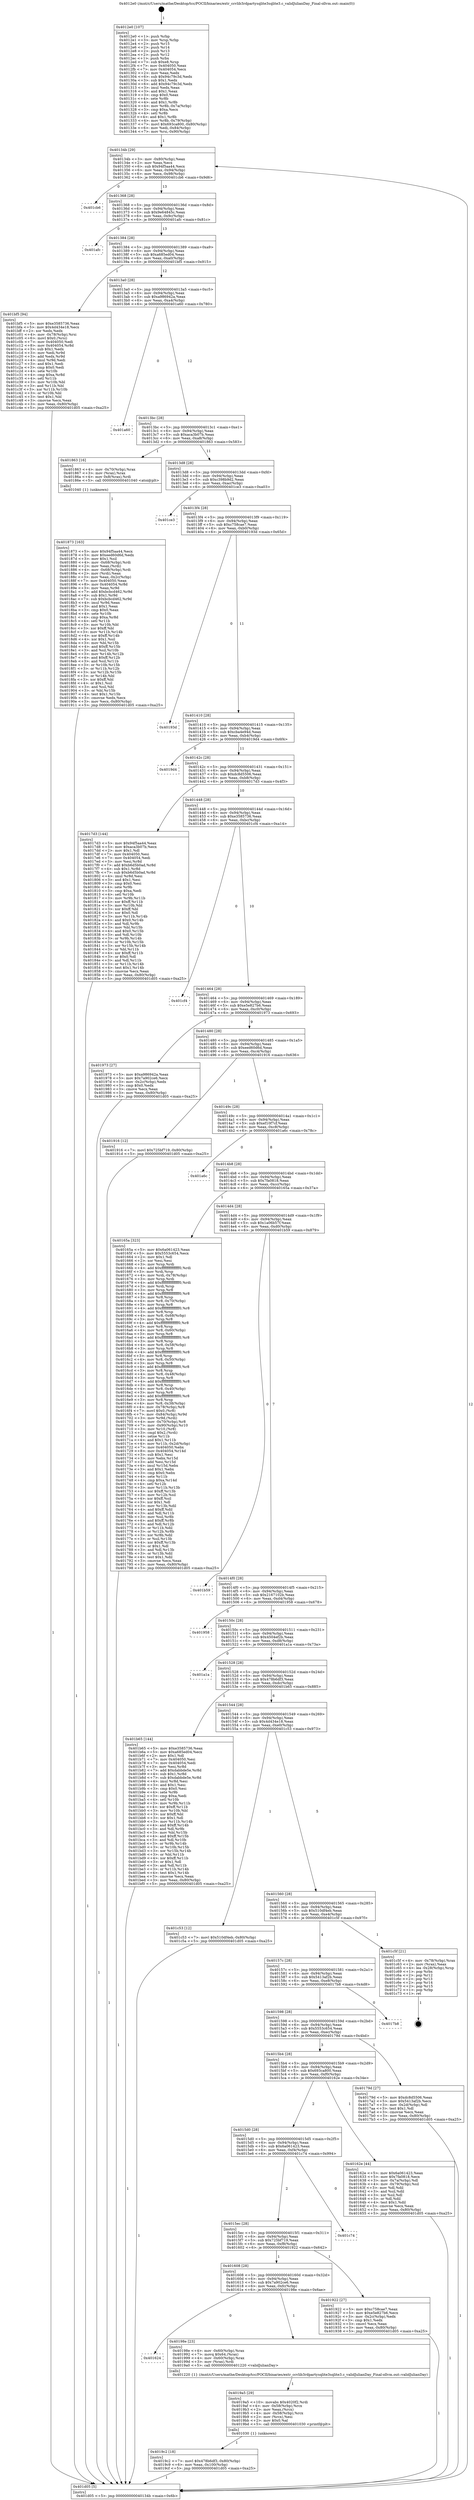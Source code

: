digraph "0x4012e0" {
  label = "0x4012e0 (/mnt/c/Users/mathe/Desktop/tcc/POCII/binaries/extr_ccvlib3rdpartysqlite3sqlite3.c_validJulianDay_Final-ollvm.out::main(0))"
  labelloc = "t"
  node[shape=record]

  Entry [label="",width=0.3,height=0.3,shape=circle,fillcolor=black,style=filled]
  "0x40134b" [label="{
     0x40134b [29]\l
     | [instrs]\l
     &nbsp;&nbsp;0x40134b \<+3\>: mov -0x80(%rbp),%eax\l
     &nbsp;&nbsp;0x40134e \<+2\>: mov %eax,%ecx\l
     &nbsp;&nbsp;0x401350 \<+6\>: sub $0x94f5aa44,%ecx\l
     &nbsp;&nbsp;0x401356 \<+6\>: mov %eax,-0x94(%rbp)\l
     &nbsp;&nbsp;0x40135c \<+6\>: mov %ecx,-0x98(%rbp)\l
     &nbsp;&nbsp;0x401362 \<+6\>: je 0000000000401cb6 \<main+0x9d6\>\l
  }"]
  "0x401cb6" [label="{
     0x401cb6\l
  }", style=dashed]
  "0x401368" [label="{
     0x401368 [28]\l
     | [instrs]\l
     &nbsp;&nbsp;0x401368 \<+5\>: jmp 000000000040136d \<main+0x8d\>\l
     &nbsp;&nbsp;0x40136d \<+6\>: mov -0x94(%rbp),%eax\l
     &nbsp;&nbsp;0x401373 \<+5\>: sub $0x9e64845c,%eax\l
     &nbsp;&nbsp;0x401378 \<+6\>: mov %eax,-0x9c(%rbp)\l
     &nbsp;&nbsp;0x40137e \<+6\>: je 0000000000401afc \<main+0x81c\>\l
  }"]
  Exit [label="",width=0.3,height=0.3,shape=circle,fillcolor=black,style=filled,peripheries=2]
  "0x401afc" [label="{
     0x401afc\l
  }", style=dashed]
  "0x401384" [label="{
     0x401384 [28]\l
     | [instrs]\l
     &nbsp;&nbsp;0x401384 \<+5\>: jmp 0000000000401389 \<main+0xa9\>\l
     &nbsp;&nbsp;0x401389 \<+6\>: mov -0x94(%rbp),%eax\l
     &nbsp;&nbsp;0x40138f \<+5\>: sub $0xa685ed04,%eax\l
     &nbsp;&nbsp;0x401394 \<+6\>: mov %eax,-0xa0(%rbp)\l
     &nbsp;&nbsp;0x40139a \<+6\>: je 0000000000401bf5 \<main+0x915\>\l
  }"]
  "0x4019c2" [label="{
     0x4019c2 [18]\l
     | [instrs]\l
     &nbsp;&nbsp;0x4019c2 \<+7\>: movl $0x478b6df3,-0x80(%rbp)\l
     &nbsp;&nbsp;0x4019c9 \<+6\>: mov %eax,-0x100(%rbp)\l
     &nbsp;&nbsp;0x4019cf \<+5\>: jmp 0000000000401d05 \<main+0xa25\>\l
  }"]
  "0x401bf5" [label="{
     0x401bf5 [94]\l
     | [instrs]\l
     &nbsp;&nbsp;0x401bf5 \<+5\>: mov $0xe3585736,%eax\l
     &nbsp;&nbsp;0x401bfa \<+5\>: mov $0x4d434e18,%ecx\l
     &nbsp;&nbsp;0x401bff \<+2\>: xor %edx,%edx\l
     &nbsp;&nbsp;0x401c01 \<+4\>: mov -0x78(%rbp),%rsi\l
     &nbsp;&nbsp;0x401c05 \<+6\>: movl $0x0,(%rsi)\l
     &nbsp;&nbsp;0x401c0b \<+7\>: mov 0x404050,%edi\l
     &nbsp;&nbsp;0x401c12 \<+8\>: mov 0x404054,%r8d\l
     &nbsp;&nbsp;0x401c1a \<+3\>: sub $0x1,%edx\l
     &nbsp;&nbsp;0x401c1d \<+3\>: mov %edi,%r9d\l
     &nbsp;&nbsp;0x401c20 \<+3\>: add %edx,%r9d\l
     &nbsp;&nbsp;0x401c23 \<+4\>: imul %r9d,%edi\l
     &nbsp;&nbsp;0x401c27 \<+3\>: and $0x1,%edi\l
     &nbsp;&nbsp;0x401c2a \<+3\>: cmp $0x0,%edi\l
     &nbsp;&nbsp;0x401c2d \<+4\>: sete %r10b\l
     &nbsp;&nbsp;0x401c31 \<+4\>: cmp $0xa,%r8d\l
     &nbsp;&nbsp;0x401c35 \<+4\>: setl %r11b\l
     &nbsp;&nbsp;0x401c39 \<+3\>: mov %r10b,%bl\l
     &nbsp;&nbsp;0x401c3c \<+3\>: and %r11b,%bl\l
     &nbsp;&nbsp;0x401c3f \<+3\>: xor %r11b,%r10b\l
     &nbsp;&nbsp;0x401c42 \<+3\>: or %r10b,%bl\l
     &nbsp;&nbsp;0x401c45 \<+3\>: test $0x1,%bl\l
     &nbsp;&nbsp;0x401c48 \<+3\>: cmovne %ecx,%eax\l
     &nbsp;&nbsp;0x401c4b \<+3\>: mov %eax,-0x80(%rbp)\l
     &nbsp;&nbsp;0x401c4e \<+5\>: jmp 0000000000401d05 \<main+0xa25\>\l
  }"]
  "0x4013a0" [label="{
     0x4013a0 [28]\l
     | [instrs]\l
     &nbsp;&nbsp;0x4013a0 \<+5\>: jmp 00000000004013a5 \<main+0xc5\>\l
     &nbsp;&nbsp;0x4013a5 \<+6\>: mov -0x94(%rbp),%eax\l
     &nbsp;&nbsp;0x4013ab \<+5\>: sub $0xa986942a,%eax\l
     &nbsp;&nbsp;0x4013b0 \<+6\>: mov %eax,-0xa4(%rbp)\l
     &nbsp;&nbsp;0x4013b6 \<+6\>: je 0000000000401a60 \<main+0x780\>\l
  }"]
  "0x4019a5" [label="{
     0x4019a5 [29]\l
     | [instrs]\l
     &nbsp;&nbsp;0x4019a5 \<+10\>: movabs $0x4020f2,%rdi\l
     &nbsp;&nbsp;0x4019af \<+4\>: mov -0x58(%rbp),%rcx\l
     &nbsp;&nbsp;0x4019b3 \<+2\>: mov %eax,(%rcx)\l
     &nbsp;&nbsp;0x4019b5 \<+4\>: mov -0x58(%rbp),%rcx\l
     &nbsp;&nbsp;0x4019b9 \<+2\>: mov (%rcx),%esi\l
     &nbsp;&nbsp;0x4019bb \<+2\>: mov $0x0,%al\l
     &nbsp;&nbsp;0x4019bd \<+5\>: call 0000000000401030 \<printf@plt\>\l
     | [calls]\l
     &nbsp;&nbsp;0x401030 \{1\} (unknown)\l
  }"]
  "0x401a60" [label="{
     0x401a60\l
  }", style=dashed]
  "0x4013bc" [label="{
     0x4013bc [28]\l
     | [instrs]\l
     &nbsp;&nbsp;0x4013bc \<+5\>: jmp 00000000004013c1 \<main+0xe1\>\l
     &nbsp;&nbsp;0x4013c1 \<+6\>: mov -0x94(%rbp),%eax\l
     &nbsp;&nbsp;0x4013c7 \<+5\>: sub $0xaca3b07b,%eax\l
     &nbsp;&nbsp;0x4013cc \<+6\>: mov %eax,-0xa8(%rbp)\l
     &nbsp;&nbsp;0x4013d2 \<+6\>: je 0000000000401863 \<main+0x583\>\l
  }"]
  "0x401624" [label="{
     0x401624\l
  }", style=dashed]
  "0x401863" [label="{
     0x401863 [16]\l
     | [instrs]\l
     &nbsp;&nbsp;0x401863 \<+4\>: mov -0x70(%rbp),%rax\l
     &nbsp;&nbsp;0x401867 \<+3\>: mov (%rax),%rax\l
     &nbsp;&nbsp;0x40186a \<+4\>: mov 0x8(%rax),%rdi\l
     &nbsp;&nbsp;0x40186e \<+5\>: call 0000000000401040 \<atoi@plt\>\l
     | [calls]\l
     &nbsp;&nbsp;0x401040 \{1\} (unknown)\l
  }"]
  "0x4013d8" [label="{
     0x4013d8 [28]\l
     | [instrs]\l
     &nbsp;&nbsp;0x4013d8 \<+5\>: jmp 00000000004013dd \<main+0xfd\>\l
     &nbsp;&nbsp;0x4013dd \<+6\>: mov -0x94(%rbp),%eax\l
     &nbsp;&nbsp;0x4013e3 \<+5\>: sub $0xc398b9d2,%eax\l
     &nbsp;&nbsp;0x4013e8 \<+6\>: mov %eax,-0xac(%rbp)\l
     &nbsp;&nbsp;0x4013ee \<+6\>: je 0000000000401ce3 \<main+0xa03\>\l
  }"]
  "0x40198e" [label="{
     0x40198e [23]\l
     | [instrs]\l
     &nbsp;&nbsp;0x40198e \<+4\>: mov -0x60(%rbp),%rax\l
     &nbsp;&nbsp;0x401992 \<+7\>: movq $0x64,(%rax)\l
     &nbsp;&nbsp;0x401999 \<+4\>: mov -0x60(%rbp),%rax\l
     &nbsp;&nbsp;0x40199d \<+3\>: mov (%rax),%rdi\l
     &nbsp;&nbsp;0x4019a0 \<+5\>: call 0000000000401220 \<validJulianDay\>\l
     | [calls]\l
     &nbsp;&nbsp;0x401220 \{1\} (/mnt/c/Users/mathe/Desktop/tcc/POCII/binaries/extr_ccvlib3rdpartysqlite3sqlite3.c_validJulianDay_Final-ollvm.out::validJulianDay)\l
  }"]
  "0x401ce3" [label="{
     0x401ce3\l
  }", style=dashed]
  "0x4013f4" [label="{
     0x4013f4 [28]\l
     | [instrs]\l
     &nbsp;&nbsp;0x4013f4 \<+5\>: jmp 00000000004013f9 \<main+0x119\>\l
     &nbsp;&nbsp;0x4013f9 \<+6\>: mov -0x94(%rbp),%eax\l
     &nbsp;&nbsp;0x4013ff \<+5\>: sub $0xc758cae7,%eax\l
     &nbsp;&nbsp;0x401404 \<+6\>: mov %eax,-0xb0(%rbp)\l
     &nbsp;&nbsp;0x40140a \<+6\>: je 000000000040193d \<main+0x65d\>\l
  }"]
  "0x401608" [label="{
     0x401608 [28]\l
     | [instrs]\l
     &nbsp;&nbsp;0x401608 \<+5\>: jmp 000000000040160d \<main+0x32d\>\l
     &nbsp;&nbsp;0x40160d \<+6\>: mov -0x94(%rbp),%eax\l
     &nbsp;&nbsp;0x401613 \<+5\>: sub $0x7a902ce6,%eax\l
     &nbsp;&nbsp;0x401618 \<+6\>: mov %eax,-0xfc(%rbp)\l
     &nbsp;&nbsp;0x40161e \<+6\>: je 000000000040198e \<main+0x6ae\>\l
  }"]
  "0x40193d" [label="{
     0x40193d\l
  }", style=dashed]
  "0x401410" [label="{
     0x401410 [28]\l
     | [instrs]\l
     &nbsp;&nbsp;0x401410 \<+5\>: jmp 0000000000401415 \<main+0x135\>\l
     &nbsp;&nbsp;0x401415 \<+6\>: mov -0x94(%rbp),%eax\l
     &nbsp;&nbsp;0x40141b \<+5\>: sub $0xcba4e94d,%eax\l
     &nbsp;&nbsp;0x401420 \<+6\>: mov %eax,-0xb4(%rbp)\l
     &nbsp;&nbsp;0x401426 \<+6\>: je 00000000004019d4 \<main+0x6f4\>\l
  }"]
  "0x401922" [label="{
     0x401922 [27]\l
     | [instrs]\l
     &nbsp;&nbsp;0x401922 \<+5\>: mov $0xc758cae7,%eax\l
     &nbsp;&nbsp;0x401927 \<+5\>: mov $0xe5e827b6,%ecx\l
     &nbsp;&nbsp;0x40192c \<+3\>: mov -0x2c(%rbp),%edx\l
     &nbsp;&nbsp;0x40192f \<+3\>: cmp $0x1,%edx\l
     &nbsp;&nbsp;0x401932 \<+3\>: cmovl %ecx,%eax\l
     &nbsp;&nbsp;0x401935 \<+3\>: mov %eax,-0x80(%rbp)\l
     &nbsp;&nbsp;0x401938 \<+5\>: jmp 0000000000401d05 \<main+0xa25\>\l
  }"]
  "0x4019d4" [label="{
     0x4019d4\l
  }", style=dashed]
  "0x40142c" [label="{
     0x40142c [28]\l
     | [instrs]\l
     &nbsp;&nbsp;0x40142c \<+5\>: jmp 0000000000401431 \<main+0x151\>\l
     &nbsp;&nbsp;0x401431 \<+6\>: mov -0x94(%rbp),%eax\l
     &nbsp;&nbsp;0x401437 \<+5\>: sub $0xdc8d5506,%eax\l
     &nbsp;&nbsp;0x40143c \<+6\>: mov %eax,-0xb8(%rbp)\l
     &nbsp;&nbsp;0x401442 \<+6\>: je 00000000004017d3 \<main+0x4f3\>\l
  }"]
  "0x4015ec" [label="{
     0x4015ec [28]\l
     | [instrs]\l
     &nbsp;&nbsp;0x4015ec \<+5\>: jmp 00000000004015f1 \<main+0x311\>\l
     &nbsp;&nbsp;0x4015f1 \<+6\>: mov -0x94(%rbp),%eax\l
     &nbsp;&nbsp;0x4015f7 \<+5\>: sub $0x725bf719,%eax\l
     &nbsp;&nbsp;0x4015fc \<+6\>: mov %eax,-0xf8(%rbp)\l
     &nbsp;&nbsp;0x401602 \<+6\>: je 0000000000401922 \<main+0x642\>\l
  }"]
  "0x4017d3" [label="{
     0x4017d3 [144]\l
     | [instrs]\l
     &nbsp;&nbsp;0x4017d3 \<+5\>: mov $0x94f5aa44,%eax\l
     &nbsp;&nbsp;0x4017d8 \<+5\>: mov $0xaca3b07b,%ecx\l
     &nbsp;&nbsp;0x4017dd \<+2\>: mov $0x1,%dl\l
     &nbsp;&nbsp;0x4017df \<+7\>: mov 0x404050,%esi\l
     &nbsp;&nbsp;0x4017e6 \<+7\>: mov 0x404054,%edi\l
     &nbsp;&nbsp;0x4017ed \<+3\>: mov %esi,%r8d\l
     &nbsp;&nbsp;0x4017f0 \<+7\>: add $0xb6d5b0ad,%r8d\l
     &nbsp;&nbsp;0x4017f7 \<+4\>: sub $0x1,%r8d\l
     &nbsp;&nbsp;0x4017fb \<+7\>: sub $0xb6d5b0ad,%r8d\l
     &nbsp;&nbsp;0x401802 \<+4\>: imul %r8d,%esi\l
     &nbsp;&nbsp;0x401806 \<+3\>: and $0x1,%esi\l
     &nbsp;&nbsp;0x401809 \<+3\>: cmp $0x0,%esi\l
     &nbsp;&nbsp;0x40180c \<+4\>: sete %r9b\l
     &nbsp;&nbsp;0x401810 \<+3\>: cmp $0xa,%edi\l
     &nbsp;&nbsp;0x401813 \<+4\>: setl %r10b\l
     &nbsp;&nbsp;0x401817 \<+3\>: mov %r9b,%r11b\l
     &nbsp;&nbsp;0x40181a \<+4\>: xor $0xff,%r11b\l
     &nbsp;&nbsp;0x40181e \<+3\>: mov %r10b,%bl\l
     &nbsp;&nbsp;0x401821 \<+3\>: xor $0xff,%bl\l
     &nbsp;&nbsp;0x401824 \<+3\>: xor $0x0,%dl\l
     &nbsp;&nbsp;0x401827 \<+3\>: mov %r11b,%r14b\l
     &nbsp;&nbsp;0x40182a \<+4\>: and $0x0,%r14b\l
     &nbsp;&nbsp;0x40182e \<+3\>: and %dl,%r9b\l
     &nbsp;&nbsp;0x401831 \<+3\>: mov %bl,%r15b\l
     &nbsp;&nbsp;0x401834 \<+4\>: and $0x0,%r15b\l
     &nbsp;&nbsp;0x401838 \<+3\>: and %dl,%r10b\l
     &nbsp;&nbsp;0x40183b \<+3\>: or %r9b,%r14b\l
     &nbsp;&nbsp;0x40183e \<+3\>: or %r10b,%r15b\l
     &nbsp;&nbsp;0x401841 \<+3\>: xor %r15b,%r14b\l
     &nbsp;&nbsp;0x401844 \<+3\>: or %bl,%r11b\l
     &nbsp;&nbsp;0x401847 \<+4\>: xor $0xff,%r11b\l
     &nbsp;&nbsp;0x40184b \<+3\>: or $0x0,%dl\l
     &nbsp;&nbsp;0x40184e \<+3\>: and %dl,%r11b\l
     &nbsp;&nbsp;0x401851 \<+3\>: or %r11b,%r14b\l
     &nbsp;&nbsp;0x401854 \<+4\>: test $0x1,%r14b\l
     &nbsp;&nbsp;0x401858 \<+3\>: cmovne %ecx,%eax\l
     &nbsp;&nbsp;0x40185b \<+3\>: mov %eax,-0x80(%rbp)\l
     &nbsp;&nbsp;0x40185e \<+5\>: jmp 0000000000401d05 \<main+0xa25\>\l
  }"]
  "0x401448" [label="{
     0x401448 [28]\l
     | [instrs]\l
     &nbsp;&nbsp;0x401448 \<+5\>: jmp 000000000040144d \<main+0x16d\>\l
     &nbsp;&nbsp;0x40144d \<+6\>: mov -0x94(%rbp),%eax\l
     &nbsp;&nbsp;0x401453 \<+5\>: sub $0xe3585736,%eax\l
     &nbsp;&nbsp;0x401458 \<+6\>: mov %eax,-0xbc(%rbp)\l
     &nbsp;&nbsp;0x40145e \<+6\>: je 0000000000401cf4 \<main+0xa14\>\l
  }"]
  "0x401c74" [label="{
     0x401c74\l
  }", style=dashed]
  "0x401cf4" [label="{
     0x401cf4\l
  }", style=dashed]
  "0x401464" [label="{
     0x401464 [28]\l
     | [instrs]\l
     &nbsp;&nbsp;0x401464 \<+5\>: jmp 0000000000401469 \<main+0x189\>\l
     &nbsp;&nbsp;0x401469 \<+6\>: mov -0x94(%rbp),%eax\l
     &nbsp;&nbsp;0x40146f \<+5\>: sub $0xe5e827b6,%eax\l
     &nbsp;&nbsp;0x401474 \<+6\>: mov %eax,-0xc0(%rbp)\l
     &nbsp;&nbsp;0x40147a \<+6\>: je 0000000000401973 \<main+0x693\>\l
  }"]
  "0x401873" [label="{
     0x401873 [163]\l
     | [instrs]\l
     &nbsp;&nbsp;0x401873 \<+5\>: mov $0x94f5aa44,%ecx\l
     &nbsp;&nbsp;0x401878 \<+5\>: mov $0xeed60d6d,%edx\l
     &nbsp;&nbsp;0x40187d \<+3\>: mov $0x1,%sil\l
     &nbsp;&nbsp;0x401880 \<+4\>: mov -0x68(%rbp),%rdi\l
     &nbsp;&nbsp;0x401884 \<+2\>: mov %eax,(%rdi)\l
     &nbsp;&nbsp;0x401886 \<+4\>: mov -0x68(%rbp),%rdi\l
     &nbsp;&nbsp;0x40188a \<+2\>: mov (%rdi),%eax\l
     &nbsp;&nbsp;0x40188c \<+3\>: mov %eax,-0x2c(%rbp)\l
     &nbsp;&nbsp;0x40188f \<+7\>: mov 0x404050,%eax\l
     &nbsp;&nbsp;0x401896 \<+8\>: mov 0x404054,%r8d\l
     &nbsp;&nbsp;0x40189e \<+3\>: mov %eax,%r9d\l
     &nbsp;&nbsp;0x4018a1 \<+7\>: add $0xbcbcd462,%r9d\l
     &nbsp;&nbsp;0x4018a8 \<+4\>: sub $0x1,%r9d\l
     &nbsp;&nbsp;0x4018ac \<+7\>: sub $0xbcbcd462,%r9d\l
     &nbsp;&nbsp;0x4018b3 \<+4\>: imul %r9d,%eax\l
     &nbsp;&nbsp;0x4018b7 \<+3\>: and $0x1,%eax\l
     &nbsp;&nbsp;0x4018ba \<+3\>: cmp $0x0,%eax\l
     &nbsp;&nbsp;0x4018bd \<+4\>: sete %r10b\l
     &nbsp;&nbsp;0x4018c1 \<+4\>: cmp $0xa,%r8d\l
     &nbsp;&nbsp;0x4018c5 \<+4\>: setl %r11b\l
     &nbsp;&nbsp;0x4018c9 \<+3\>: mov %r10b,%bl\l
     &nbsp;&nbsp;0x4018cc \<+3\>: xor $0xff,%bl\l
     &nbsp;&nbsp;0x4018cf \<+3\>: mov %r11b,%r14b\l
     &nbsp;&nbsp;0x4018d2 \<+4\>: xor $0xff,%r14b\l
     &nbsp;&nbsp;0x4018d6 \<+4\>: xor $0x1,%sil\l
     &nbsp;&nbsp;0x4018da \<+3\>: mov %bl,%r15b\l
     &nbsp;&nbsp;0x4018dd \<+4\>: and $0xff,%r15b\l
     &nbsp;&nbsp;0x4018e1 \<+3\>: and %sil,%r10b\l
     &nbsp;&nbsp;0x4018e4 \<+3\>: mov %r14b,%r12b\l
     &nbsp;&nbsp;0x4018e7 \<+4\>: and $0xff,%r12b\l
     &nbsp;&nbsp;0x4018eb \<+3\>: and %sil,%r11b\l
     &nbsp;&nbsp;0x4018ee \<+3\>: or %r10b,%r15b\l
     &nbsp;&nbsp;0x4018f1 \<+3\>: or %r11b,%r12b\l
     &nbsp;&nbsp;0x4018f4 \<+3\>: xor %r12b,%r15b\l
     &nbsp;&nbsp;0x4018f7 \<+3\>: or %r14b,%bl\l
     &nbsp;&nbsp;0x4018fa \<+3\>: xor $0xff,%bl\l
     &nbsp;&nbsp;0x4018fd \<+4\>: or $0x1,%sil\l
     &nbsp;&nbsp;0x401901 \<+3\>: and %sil,%bl\l
     &nbsp;&nbsp;0x401904 \<+3\>: or %bl,%r15b\l
     &nbsp;&nbsp;0x401907 \<+4\>: test $0x1,%r15b\l
     &nbsp;&nbsp;0x40190b \<+3\>: cmovne %edx,%ecx\l
     &nbsp;&nbsp;0x40190e \<+3\>: mov %ecx,-0x80(%rbp)\l
     &nbsp;&nbsp;0x401911 \<+5\>: jmp 0000000000401d05 \<main+0xa25\>\l
  }"]
  "0x401973" [label="{
     0x401973 [27]\l
     | [instrs]\l
     &nbsp;&nbsp;0x401973 \<+5\>: mov $0xa986942a,%eax\l
     &nbsp;&nbsp;0x401978 \<+5\>: mov $0x7a902ce6,%ecx\l
     &nbsp;&nbsp;0x40197d \<+3\>: mov -0x2c(%rbp),%edx\l
     &nbsp;&nbsp;0x401980 \<+3\>: cmp $0x0,%edx\l
     &nbsp;&nbsp;0x401983 \<+3\>: cmove %ecx,%eax\l
     &nbsp;&nbsp;0x401986 \<+3\>: mov %eax,-0x80(%rbp)\l
     &nbsp;&nbsp;0x401989 \<+5\>: jmp 0000000000401d05 \<main+0xa25\>\l
  }"]
  "0x401480" [label="{
     0x401480 [28]\l
     | [instrs]\l
     &nbsp;&nbsp;0x401480 \<+5\>: jmp 0000000000401485 \<main+0x1a5\>\l
     &nbsp;&nbsp;0x401485 \<+6\>: mov -0x94(%rbp),%eax\l
     &nbsp;&nbsp;0x40148b \<+5\>: sub $0xeed60d6d,%eax\l
     &nbsp;&nbsp;0x401490 \<+6\>: mov %eax,-0xc4(%rbp)\l
     &nbsp;&nbsp;0x401496 \<+6\>: je 0000000000401916 \<main+0x636\>\l
  }"]
  "0x4012e0" [label="{
     0x4012e0 [107]\l
     | [instrs]\l
     &nbsp;&nbsp;0x4012e0 \<+1\>: push %rbp\l
     &nbsp;&nbsp;0x4012e1 \<+3\>: mov %rsp,%rbp\l
     &nbsp;&nbsp;0x4012e4 \<+2\>: push %r15\l
     &nbsp;&nbsp;0x4012e6 \<+2\>: push %r14\l
     &nbsp;&nbsp;0x4012e8 \<+2\>: push %r13\l
     &nbsp;&nbsp;0x4012ea \<+2\>: push %r12\l
     &nbsp;&nbsp;0x4012ec \<+1\>: push %rbx\l
     &nbsp;&nbsp;0x4012ed \<+7\>: sub $0xe8,%rsp\l
     &nbsp;&nbsp;0x4012f4 \<+7\>: mov 0x404050,%eax\l
     &nbsp;&nbsp;0x4012fb \<+7\>: mov 0x404054,%ecx\l
     &nbsp;&nbsp;0x401302 \<+2\>: mov %eax,%edx\l
     &nbsp;&nbsp;0x401304 \<+6\>: sub $0x94c79c3d,%edx\l
     &nbsp;&nbsp;0x40130a \<+3\>: sub $0x1,%edx\l
     &nbsp;&nbsp;0x40130d \<+6\>: add $0x94c79c3d,%edx\l
     &nbsp;&nbsp;0x401313 \<+3\>: imul %edx,%eax\l
     &nbsp;&nbsp;0x401316 \<+3\>: and $0x1,%eax\l
     &nbsp;&nbsp;0x401319 \<+3\>: cmp $0x0,%eax\l
     &nbsp;&nbsp;0x40131c \<+4\>: sete %r8b\l
     &nbsp;&nbsp;0x401320 \<+4\>: and $0x1,%r8b\l
     &nbsp;&nbsp;0x401324 \<+4\>: mov %r8b,-0x7a(%rbp)\l
     &nbsp;&nbsp;0x401328 \<+3\>: cmp $0xa,%ecx\l
     &nbsp;&nbsp;0x40132b \<+4\>: setl %r8b\l
     &nbsp;&nbsp;0x40132f \<+4\>: and $0x1,%r8b\l
     &nbsp;&nbsp;0x401333 \<+4\>: mov %r8b,-0x79(%rbp)\l
     &nbsp;&nbsp;0x401337 \<+7\>: movl $0x693ca800,-0x80(%rbp)\l
     &nbsp;&nbsp;0x40133e \<+6\>: mov %edi,-0x84(%rbp)\l
     &nbsp;&nbsp;0x401344 \<+7\>: mov %rsi,-0x90(%rbp)\l
  }"]
  "0x401916" [label="{
     0x401916 [12]\l
     | [instrs]\l
     &nbsp;&nbsp;0x401916 \<+7\>: movl $0x725bf719,-0x80(%rbp)\l
     &nbsp;&nbsp;0x40191d \<+5\>: jmp 0000000000401d05 \<main+0xa25\>\l
  }"]
  "0x40149c" [label="{
     0x40149c [28]\l
     | [instrs]\l
     &nbsp;&nbsp;0x40149c \<+5\>: jmp 00000000004014a1 \<main+0x1c1\>\l
     &nbsp;&nbsp;0x4014a1 \<+6\>: mov -0x94(%rbp),%eax\l
     &nbsp;&nbsp;0x4014a7 \<+5\>: sub $0xef10f7cf,%eax\l
     &nbsp;&nbsp;0x4014ac \<+6\>: mov %eax,-0xc8(%rbp)\l
     &nbsp;&nbsp;0x4014b2 \<+6\>: je 0000000000401a6c \<main+0x78c\>\l
  }"]
  "0x401d05" [label="{
     0x401d05 [5]\l
     | [instrs]\l
     &nbsp;&nbsp;0x401d05 \<+5\>: jmp 000000000040134b \<main+0x6b\>\l
  }"]
  "0x401a6c" [label="{
     0x401a6c\l
  }", style=dashed]
  "0x4014b8" [label="{
     0x4014b8 [28]\l
     | [instrs]\l
     &nbsp;&nbsp;0x4014b8 \<+5\>: jmp 00000000004014bd \<main+0x1dd\>\l
     &nbsp;&nbsp;0x4014bd \<+6\>: mov -0x94(%rbp),%eax\l
     &nbsp;&nbsp;0x4014c3 \<+5\>: sub $0x7fa0818,%eax\l
     &nbsp;&nbsp;0x4014c8 \<+6\>: mov %eax,-0xcc(%rbp)\l
     &nbsp;&nbsp;0x4014ce \<+6\>: je 000000000040165a \<main+0x37a\>\l
  }"]
  "0x4015d0" [label="{
     0x4015d0 [28]\l
     | [instrs]\l
     &nbsp;&nbsp;0x4015d0 \<+5\>: jmp 00000000004015d5 \<main+0x2f5\>\l
     &nbsp;&nbsp;0x4015d5 \<+6\>: mov -0x94(%rbp),%eax\l
     &nbsp;&nbsp;0x4015db \<+5\>: sub $0x6a061423,%eax\l
     &nbsp;&nbsp;0x4015e0 \<+6\>: mov %eax,-0xf4(%rbp)\l
     &nbsp;&nbsp;0x4015e6 \<+6\>: je 0000000000401c74 \<main+0x994\>\l
  }"]
  "0x40165a" [label="{
     0x40165a [323]\l
     | [instrs]\l
     &nbsp;&nbsp;0x40165a \<+5\>: mov $0x6a061423,%eax\l
     &nbsp;&nbsp;0x40165f \<+5\>: mov $0x5553c654,%ecx\l
     &nbsp;&nbsp;0x401664 \<+2\>: mov $0x1,%dl\l
     &nbsp;&nbsp;0x401666 \<+2\>: xor %esi,%esi\l
     &nbsp;&nbsp;0x401668 \<+3\>: mov %rsp,%rdi\l
     &nbsp;&nbsp;0x40166b \<+4\>: add $0xfffffffffffffff0,%rdi\l
     &nbsp;&nbsp;0x40166f \<+3\>: mov %rdi,%rsp\l
     &nbsp;&nbsp;0x401672 \<+4\>: mov %rdi,-0x78(%rbp)\l
     &nbsp;&nbsp;0x401676 \<+3\>: mov %rsp,%rdi\l
     &nbsp;&nbsp;0x401679 \<+4\>: add $0xfffffffffffffff0,%rdi\l
     &nbsp;&nbsp;0x40167d \<+3\>: mov %rdi,%rsp\l
     &nbsp;&nbsp;0x401680 \<+3\>: mov %rsp,%r8\l
     &nbsp;&nbsp;0x401683 \<+4\>: add $0xfffffffffffffff0,%r8\l
     &nbsp;&nbsp;0x401687 \<+3\>: mov %r8,%rsp\l
     &nbsp;&nbsp;0x40168a \<+4\>: mov %r8,-0x70(%rbp)\l
     &nbsp;&nbsp;0x40168e \<+3\>: mov %rsp,%r8\l
     &nbsp;&nbsp;0x401691 \<+4\>: add $0xfffffffffffffff0,%r8\l
     &nbsp;&nbsp;0x401695 \<+3\>: mov %r8,%rsp\l
     &nbsp;&nbsp;0x401698 \<+4\>: mov %r8,-0x68(%rbp)\l
     &nbsp;&nbsp;0x40169c \<+3\>: mov %rsp,%r8\l
     &nbsp;&nbsp;0x40169f \<+4\>: add $0xfffffffffffffff0,%r8\l
     &nbsp;&nbsp;0x4016a3 \<+3\>: mov %r8,%rsp\l
     &nbsp;&nbsp;0x4016a6 \<+4\>: mov %r8,-0x60(%rbp)\l
     &nbsp;&nbsp;0x4016aa \<+3\>: mov %rsp,%r8\l
     &nbsp;&nbsp;0x4016ad \<+4\>: add $0xfffffffffffffff0,%r8\l
     &nbsp;&nbsp;0x4016b1 \<+3\>: mov %r8,%rsp\l
     &nbsp;&nbsp;0x4016b4 \<+4\>: mov %r8,-0x58(%rbp)\l
     &nbsp;&nbsp;0x4016b8 \<+3\>: mov %rsp,%r8\l
     &nbsp;&nbsp;0x4016bb \<+4\>: add $0xfffffffffffffff0,%r8\l
     &nbsp;&nbsp;0x4016bf \<+3\>: mov %r8,%rsp\l
     &nbsp;&nbsp;0x4016c2 \<+4\>: mov %r8,-0x50(%rbp)\l
     &nbsp;&nbsp;0x4016c6 \<+3\>: mov %rsp,%r8\l
     &nbsp;&nbsp;0x4016c9 \<+4\>: add $0xfffffffffffffff0,%r8\l
     &nbsp;&nbsp;0x4016cd \<+3\>: mov %r8,%rsp\l
     &nbsp;&nbsp;0x4016d0 \<+4\>: mov %r8,-0x48(%rbp)\l
     &nbsp;&nbsp;0x4016d4 \<+3\>: mov %rsp,%r8\l
     &nbsp;&nbsp;0x4016d7 \<+4\>: add $0xfffffffffffffff0,%r8\l
     &nbsp;&nbsp;0x4016db \<+3\>: mov %r8,%rsp\l
     &nbsp;&nbsp;0x4016de \<+4\>: mov %r8,-0x40(%rbp)\l
     &nbsp;&nbsp;0x4016e2 \<+3\>: mov %rsp,%r8\l
     &nbsp;&nbsp;0x4016e5 \<+4\>: add $0xfffffffffffffff0,%r8\l
     &nbsp;&nbsp;0x4016e9 \<+3\>: mov %r8,%rsp\l
     &nbsp;&nbsp;0x4016ec \<+4\>: mov %r8,-0x38(%rbp)\l
     &nbsp;&nbsp;0x4016f0 \<+4\>: mov -0x78(%rbp),%r8\l
     &nbsp;&nbsp;0x4016f4 \<+7\>: movl $0x0,(%r8)\l
     &nbsp;&nbsp;0x4016fb \<+7\>: mov -0x84(%rbp),%r9d\l
     &nbsp;&nbsp;0x401702 \<+3\>: mov %r9d,(%rdi)\l
     &nbsp;&nbsp;0x401705 \<+4\>: mov -0x70(%rbp),%r8\l
     &nbsp;&nbsp;0x401709 \<+7\>: mov -0x90(%rbp),%r10\l
     &nbsp;&nbsp;0x401710 \<+3\>: mov %r10,(%r8)\l
     &nbsp;&nbsp;0x401713 \<+3\>: cmpl $0x2,(%rdi)\l
     &nbsp;&nbsp;0x401716 \<+4\>: setne %r11b\l
     &nbsp;&nbsp;0x40171a \<+4\>: and $0x1,%r11b\l
     &nbsp;&nbsp;0x40171e \<+4\>: mov %r11b,-0x2d(%rbp)\l
     &nbsp;&nbsp;0x401722 \<+7\>: mov 0x404050,%ebx\l
     &nbsp;&nbsp;0x401729 \<+8\>: mov 0x404054,%r14d\l
     &nbsp;&nbsp;0x401731 \<+3\>: sub $0x1,%esi\l
     &nbsp;&nbsp;0x401734 \<+3\>: mov %ebx,%r15d\l
     &nbsp;&nbsp;0x401737 \<+3\>: add %esi,%r15d\l
     &nbsp;&nbsp;0x40173a \<+4\>: imul %r15d,%ebx\l
     &nbsp;&nbsp;0x40173e \<+3\>: and $0x1,%ebx\l
     &nbsp;&nbsp;0x401741 \<+3\>: cmp $0x0,%ebx\l
     &nbsp;&nbsp;0x401744 \<+4\>: sete %r11b\l
     &nbsp;&nbsp;0x401748 \<+4\>: cmp $0xa,%r14d\l
     &nbsp;&nbsp;0x40174c \<+4\>: setl %r12b\l
     &nbsp;&nbsp;0x401750 \<+3\>: mov %r11b,%r13b\l
     &nbsp;&nbsp;0x401753 \<+4\>: xor $0xff,%r13b\l
     &nbsp;&nbsp;0x401757 \<+3\>: mov %r12b,%sil\l
     &nbsp;&nbsp;0x40175a \<+4\>: xor $0xff,%sil\l
     &nbsp;&nbsp;0x40175e \<+3\>: xor $0x1,%dl\l
     &nbsp;&nbsp;0x401761 \<+3\>: mov %r13b,%dil\l
     &nbsp;&nbsp;0x401764 \<+4\>: and $0xff,%dil\l
     &nbsp;&nbsp;0x401768 \<+3\>: and %dl,%r11b\l
     &nbsp;&nbsp;0x40176b \<+3\>: mov %sil,%r8b\l
     &nbsp;&nbsp;0x40176e \<+4\>: and $0xff,%r8b\l
     &nbsp;&nbsp;0x401772 \<+3\>: and %dl,%r12b\l
     &nbsp;&nbsp;0x401775 \<+3\>: or %r11b,%dil\l
     &nbsp;&nbsp;0x401778 \<+3\>: or %r12b,%r8b\l
     &nbsp;&nbsp;0x40177b \<+3\>: xor %r8b,%dil\l
     &nbsp;&nbsp;0x40177e \<+3\>: or %sil,%r13b\l
     &nbsp;&nbsp;0x401781 \<+4\>: xor $0xff,%r13b\l
     &nbsp;&nbsp;0x401785 \<+3\>: or $0x1,%dl\l
     &nbsp;&nbsp;0x401788 \<+3\>: and %dl,%r13b\l
     &nbsp;&nbsp;0x40178b \<+3\>: or %r13b,%dil\l
     &nbsp;&nbsp;0x40178e \<+4\>: test $0x1,%dil\l
     &nbsp;&nbsp;0x401792 \<+3\>: cmovne %ecx,%eax\l
     &nbsp;&nbsp;0x401795 \<+3\>: mov %eax,-0x80(%rbp)\l
     &nbsp;&nbsp;0x401798 \<+5\>: jmp 0000000000401d05 \<main+0xa25\>\l
  }"]
  "0x4014d4" [label="{
     0x4014d4 [28]\l
     | [instrs]\l
     &nbsp;&nbsp;0x4014d4 \<+5\>: jmp 00000000004014d9 \<main+0x1f9\>\l
     &nbsp;&nbsp;0x4014d9 \<+6\>: mov -0x94(%rbp),%eax\l
     &nbsp;&nbsp;0x4014df \<+5\>: sub $0x1a06b57f,%eax\l
     &nbsp;&nbsp;0x4014e4 \<+6\>: mov %eax,-0xd0(%rbp)\l
     &nbsp;&nbsp;0x4014ea \<+6\>: je 0000000000401b59 \<main+0x879\>\l
  }"]
  "0x40162e" [label="{
     0x40162e [44]\l
     | [instrs]\l
     &nbsp;&nbsp;0x40162e \<+5\>: mov $0x6a061423,%eax\l
     &nbsp;&nbsp;0x401633 \<+5\>: mov $0x7fa0818,%ecx\l
     &nbsp;&nbsp;0x401638 \<+3\>: mov -0x7a(%rbp),%dl\l
     &nbsp;&nbsp;0x40163b \<+4\>: mov -0x79(%rbp),%sil\l
     &nbsp;&nbsp;0x40163f \<+3\>: mov %dl,%dil\l
     &nbsp;&nbsp;0x401642 \<+3\>: and %sil,%dil\l
     &nbsp;&nbsp;0x401645 \<+3\>: xor %sil,%dl\l
     &nbsp;&nbsp;0x401648 \<+3\>: or %dl,%dil\l
     &nbsp;&nbsp;0x40164b \<+4\>: test $0x1,%dil\l
     &nbsp;&nbsp;0x40164f \<+3\>: cmovne %ecx,%eax\l
     &nbsp;&nbsp;0x401652 \<+3\>: mov %eax,-0x80(%rbp)\l
     &nbsp;&nbsp;0x401655 \<+5\>: jmp 0000000000401d05 \<main+0xa25\>\l
  }"]
  "0x401b59" [label="{
     0x401b59\l
  }", style=dashed]
  "0x4014f0" [label="{
     0x4014f0 [28]\l
     | [instrs]\l
     &nbsp;&nbsp;0x4014f0 \<+5\>: jmp 00000000004014f5 \<main+0x215\>\l
     &nbsp;&nbsp;0x4014f5 \<+6\>: mov -0x94(%rbp),%eax\l
     &nbsp;&nbsp;0x4014fb \<+5\>: sub $0x2167102b,%eax\l
     &nbsp;&nbsp;0x401500 \<+6\>: mov %eax,-0xd4(%rbp)\l
     &nbsp;&nbsp;0x401506 \<+6\>: je 0000000000401958 \<main+0x678\>\l
  }"]
  "0x4015b4" [label="{
     0x4015b4 [28]\l
     | [instrs]\l
     &nbsp;&nbsp;0x4015b4 \<+5\>: jmp 00000000004015b9 \<main+0x2d9\>\l
     &nbsp;&nbsp;0x4015b9 \<+6\>: mov -0x94(%rbp),%eax\l
     &nbsp;&nbsp;0x4015bf \<+5\>: sub $0x693ca800,%eax\l
     &nbsp;&nbsp;0x4015c4 \<+6\>: mov %eax,-0xf0(%rbp)\l
     &nbsp;&nbsp;0x4015ca \<+6\>: je 000000000040162e \<main+0x34e\>\l
  }"]
  "0x401958" [label="{
     0x401958\l
  }", style=dashed]
  "0x40150c" [label="{
     0x40150c [28]\l
     | [instrs]\l
     &nbsp;&nbsp;0x40150c \<+5\>: jmp 0000000000401511 \<main+0x231\>\l
     &nbsp;&nbsp;0x401511 \<+6\>: mov -0x94(%rbp),%eax\l
     &nbsp;&nbsp;0x401517 \<+5\>: sub $0x4504ef2b,%eax\l
     &nbsp;&nbsp;0x40151c \<+6\>: mov %eax,-0xd8(%rbp)\l
     &nbsp;&nbsp;0x401522 \<+6\>: je 0000000000401a1a \<main+0x73a\>\l
  }"]
  "0x40179d" [label="{
     0x40179d [27]\l
     | [instrs]\l
     &nbsp;&nbsp;0x40179d \<+5\>: mov $0xdc8d5506,%eax\l
     &nbsp;&nbsp;0x4017a2 \<+5\>: mov $0x5413af2b,%ecx\l
     &nbsp;&nbsp;0x4017a7 \<+3\>: mov -0x2d(%rbp),%dl\l
     &nbsp;&nbsp;0x4017aa \<+3\>: test $0x1,%dl\l
     &nbsp;&nbsp;0x4017ad \<+3\>: cmovne %ecx,%eax\l
     &nbsp;&nbsp;0x4017b0 \<+3\>: mov %eax,-0x80(%rbp)\l
     &nbsp;&nbsp;0x4017b3 \<+5\>: jmp 0000000000401d05 \<main+0xa25\>\l
  }"]
  "0x401a1a" [label="{
     0x401a1a\l
  }", style=dashed]
  "0x401528" [label="{
     0x401528 [28]\l
     | [instrs]\l
     &nbsp;&nbsp;0x401528 \<+5\>: jmp 000000000040152d \<main+0x24d\>\l
     &nbsp;&nbsp;0x40152d \<+6\>: mov -0x94(%rbp),%eax\l
     &nbsp;&nbsp;0x401533 \<+5\>: sub $0x478b6df3,%eax\l
     &nbsp;&nbsp;0x401538 \<+6\>: mov %eax,-0xdc(%rbp)\l
     &nbsp;&nbsp;0x40153e \<+6\>: je 0000000000401b65 \<main+0x885\>\l
  }"]
  "0x401598" [label="{
     0x401598 [28]\l
     | [instrs]\l
     &nbsp;&nbsp;0x401598 \<+5\>: jmp 000000000040159d \<main+0x2bd\>\l
     &nbsp;&nbsp;0x40159d \<+6\>: mov -0x94(%rbp),%eax\l
     &nbsp;&nbsp;0x4015a3 \<+5\>: sub $0x5553c654,%eax\l
     &nbsp;&nbsp;0x4015a8 \<+6\>: mov %eax,-0xec(%rbp)\l
     &nbsp;&nbsp;0x4015ae \<+6\>: je 000000000040179d \<main+0x4bd\>\l
  }"]
  "0x401b65" [label="{
     0x401b65 [144]\l
     | [instrs]\l
     &nbsp;&nbsp;0x401b65 \<+5\>: mov $0xe3585736,%eax\l
     &nbsp;&nbsp;0x401b6a \<+5\>: mov $0xa685ed04,%ecx\l
     &nbsp;&nbsp;0x401b6f \<+2\>: mov $0x1,%dl\l
     &nbsp;&nbsp;0x401b71 \<+7\>: mov 0x404050,%esi\l
     &nbsp;&nbsp;0x401b78 \<+7\>: mov 0x404054,%edi\l
     &nbsp;&nbsp;0x401b7f \<+3\>: mov %esi,%r8d\l
     &nbsp;&nbsp;0x401b82 \<+7\>: add $0xdabbde5e,%r8d\l
     &nbsp;&nbsp;0x401b89 \<+4\>: sub $0x1,%r8d\l
     &nbsp;&nbsp;0x401b8d \<+7\>: sub $0xdabbde5e,%r8d\l
     &nbsp;&nbsp;0x401b94 \<+4\>: imul %r8d,%esi\l
     &nbsp;&nbsp;0x401b98 \<+3\>: and $0x1,%esi\l
     &nbsp;&nbsp;0x401b9b \<+3\>: cmp $0x0,%esi\l
     &nbsp;&nbsp;0x401b9e \<+4\>: sete %r9b\l
     &nbsp;&nbsp;0x401ba2 \<+3\>: cmp $0xa,%edi\l
     &nbsp;&nbsp;0x401ba5 \<+4\>: setl %r10b\l
     &nbsp;&nbsp;0x401ba9 \<+3\>: mov %r9b,%r11b\l
     &nbsp;&nbsp;0x401bac \<+4\>: xor $0xff,%r11b\l
     &nbsp;&nbsp;0x401bb0 \<+3\>: mov %r10b,%bl\l
     &nbsp;&nbsp;0x401bb3 \<+3\>: xor $0xff,%bl\l
     &nbsp;&nbsp;0x401bb6 \<+3\>: xor $0x1,%dl\l
     &nbsp;&nbsp;0x401bb9 \<+3\>: mov %r11b,%r14b\l
     &nbsp;&nbsp;0x401bbc \<+4\>: and $0xff,%r14b\l
     &nbsp;&nbsp;0x401bc0 \<+3\>: and %dl,%r9b\l
     &nbsp;&nbsp;0x401bc3 \<+3\>: mov %bl,%r15b\l
     &nbsp;&nbsp;0x401bc6 \<+4\>: and $0xff,%r15b\l
     &nbsp;&nbsp;0x401bca \<+3\>: and %dl,%r10b\l
     &nbsp;&nbsp;0x401bcd \<+3\>: or %r9b,%r14b\l
     &nbsp;&nbsp;0x401bd0 \<+3\>: or %r10b,%r15b\l
     &nbsp;&nbsp;0x401bd3 \<+3\>: xor %r15b,%r14b\l
     &nbsp;&nbsp;0x401bd6 \<+3\>: or %bl,%r11b\l
     &nbsp;&nbsp;0x401bd9 \<+4\>: xor $0xff,%r11b\l
     &nbsp;&nbsp;0x401bdd \<+3\>: or $0x1,%dl\l
     &nbsp;&nbsp;0x401be0 \<+3\>: and %dl,%r11b\l
     &nbsp;&nbsp;0x401be3 \<+3\>: or %r11b,%r14b\l
     &nbsp;&nbsp;0x401be6 \<+4\>: test $0x1,%r14b\l
     &nbsp;&nbsp;0x401bea \<+3\>: cmovne %ecx,%eax\l
     &nbsp;&nbsp;0x401bed \<+3\>: mov %eax,-0x80(%rbp)\l
     &nbsp;&nbsp;0x401bf0 \<+5\>: jmp 0000000000401d05 \<main+0xa25\>\l
  }"]
  "0x401544" [label="{
     0x401544 [28]\l
     | [instrs]\l
     &nbsp;&nbsp;0x401544 \<+5\>: jmp 0000000000401549 \<main+0x269\>\l
     &nbsp;&nbsp;0x401549 \<+6\>: mov -0x94(%rbp),%eax\l
     &nbsp;&nbsp;0x40154f \<+5\>: sub $0x4d434e18,%eax\l
     &nbsp;&nbsp;0x401554 \<+6\>: mov %eax,-0xe0(%rbp)\l
     &nbsp;&nbsp;0x40155a \<+6\>: je 0000000000401c53 \<main+0x973\>\l
  }"]
  "0x4017b8" [label="{
     0x4017b8\l
  }", style=dashed]
  "0x401c53" [label="{
     0x401c53 [12]\l
     | [instrs]\l
     &nbsp;&nbsp;0x401c53 \<+7\>: movl $0x510df4eb,-0x80(%rbp)\l
     &nbsp;&nbsp;0x401c5a \<+5\>: jmp 0000000000401d05 \<main+0xa25\>\l
  }"]
  "0x401560" [label="{
     0x401560 [28]\l
     | [instrs]\l
     &nbsp;&nbsp;0x401560 \<+5\>: jmp 0000000000401565 \<main+0x285\>\l
     &nbsp;&nbsp;0x401565 \<+6\>: mov -0x94(%rbp),%eax\l
     &nbsp;&nbsp;0x40156b \<+5\>: sub $0x510df4eb,%eax\l
     &nbsp;&nbsp;0x401570 \<+6\>: mov %eax,-0xe4(%rbp)\l
     &nbsp;&nbsp;0x401576 \<+6\>: je 0000000000401c5f \<main+0x97f\>\l
  }"]
  "0x40157c" [label="{
     0x40157c [28]\l
     | [instrs]\l
     &nbsp;&nbsp;0x40157c \<+5\>: jmp 0000000000401581 \<main+0x2a1\>\l
     &nbsp;&nbsp;0x401581 \<+6\>: mov -0x94(%rbp),%eax\l
     &nbsp;&nbsp;0x401587 \<+5\>: sub $0x5413af2b,%eax\l
     &nbsp;&nbsp;0x40158c \<+6\>: mov %eax,-0xe8(%rbp)\l
     &nbsp;&nbsp;0x401592 \<+6\>: je 00000000004017b8 \<main+0x4d8\>\l
  }"]
  "0x401c5f" [label="{
     0x401c5f [21]\l
     | [instrs]\l
     &nbsp;&nbsp;0x401c5f \<+4\>: mov -0x78(%rbp),%rax\l
     &nbsp;&nbsp;0x401c63 \<+2\>: mov (%rax),%eax\l
     &nbsp;&nbsp;0x401c65 \<+4\>: lea -0x28(%rbp),%rsp\l
     &nbsp;&nbsp;0x401c69 \<+1\>: pop %rbx\l
     &nbsp;&nbsp;0x401c6a \<+2\>: pop %r12\l
     &nbsp;&nbsp;0x401c6c \<+2\>: pop %r13\l
     &nbsp;&nbsp;0x401c6e \<+2\>: pop %r14\l
     &nbsp;&nbsp;0x401c70 \<+2\>: pop %r15\l
     &nbsp;&nbsp;0x401c72 \<+1\>: pop %rbp\l
     &nbsp;&nbsp;0x401c73 \<+1\>: ret\l
  }"]
  Entry -> "0x4012e0" [label=" 1"]
  "0x40134b" -> "0x401cb6" [label=" 0"]
  "0x40134b" -> "0x401368" [label=" 13"]
  "0x401c5f" -> Exit [label=" 1"]
  "0x401368" -> "0x401afc" [label=" 0"]
  "0x401368" -> "0x401384" [label=" 13"]
  "0x401c53" -> "0x401d05" [label=" 1"]
  "0x401384" -> "0x401bf5" [label=" 1"]
  "0x401384" -> "0x4013a0" [label=" 12"]
  "0x401bf5" -> "0x401d05" [label=" 1"]
  "0x4013a0" -> "0x401a60" [label=" 0"]
  "0x4013a0" -> "0x4013bc" [label=" 12"]
  "0x401b65" -> "0x401d05" [label=" 1"]
  "0x4013bc" -> "0x401863" [label=" 1"]
  "0x4013bc" -> "0x4013d8" [label=" 11"]
  "0x4019c2" -> "0x401d05" [label=" 1"]
  "0x4013d8" -> "0x401ce3" [label=" 0"]
  "0x4013d8" -> "0x4013f4" [label=" 11"]
  "0x4019a5" -> "0x4019c2" [label=" 1"]
  "0x4013f4" -> "0x40193d" [label=" 0"]
  "0x4013f4" -> "0x401410" [label=" 11"]
  "0x401608" -> "0x401624" [label=" 0"]
  "0x401410" -> "0x4019d4" [label=" 0"]
  "0x401410" -> "0x40142c" [label=" 11"]
  "0x401608" -> "0x40198e" [label=" 1"]
  "0x40142c" -> "0x4017d3" [label=" 1"]
  "0x40142c" -> "0x401448" [label=" 10"]
  "0x401973" -> "0x401d05" [label=" 1"]
  "0x401448" -> "0x401cf4" [label=" 0"]
  "0x401448" -> "0x401464" [label=" 10"]
  "0x401922" -> "0x401d05" [label=" 1"]
  "0x401464" -> "0x401973" [label=" 1"]
  "0x401464" -> "0x401480" [label=" 9"]
  "0x4015ec" -> "0x401922" [label=" 1"]
  "0x401480" -> "0x401916" [label=" 1"]
  "0x401480" -> "0x40149c" [label=" 8"]
  "0x4015d0" -> "0x4015ec" [label=" 2"]
  "0x40149c" -> "0x401a6c" [label=" 0"]
  "0x40149c" -> "0x4014b8" [label=" 8"]
  "0x4015d0" -> "0x401c74" [label=" 0"]
  "0x4014b8" -> "0x40165a" [label=" 1"]
  "0x4014b8" -> "0x4014d4" [label=" 7"]
  "0x4015ec" -> "0x401608" [label=" 1"]
  "0x4014d4" -> "0x401b59" [label=" 0"]
  "0x4014d4" -> "0x4014f0" [label=" 7"]
  "0x401916" -> "0x401d05" [label=" 1"]
  "0x4014f0" -> "0x401958" [label=" 0"]
  "0x4014f0" -> "0x40150c" [label=" 7"]
  "0x401863" -> "0x401873" [label=" 1"]
  "0x40150c" -> "0x401a1a" [label=" 0"]
  "0x40150c" -> "0x401528" [label=" 7"]
  "0x4017d3" -> "0x401d05" [label=" 1"]
  "0x401528" -> "0x401b65" [label=" 1"]
  "0x401528" -> "0x401544" [label=" 6"]
  "0x40165a" -> "0x401d05" [label=" 1"]
  "0x401544" -> "0x401c53" [label=" 1"]
  "0x401544" -> "0x401560" [label=" 5"]
  "0x40198e" -> "0x4019a5" [label=" 1"]
  "0x401560" -> "0x401c5f" [label=" 1"]
  "0x401560" -> "0x40157c" [label=" 4"]
  "0x401d05" -> "0x40134b" [label=" 12"]
  "0x40157c" -> "0x4017b8" [label=" 0"]
  "0x40157c" -> "0x401598" [label=" 4"]
  "0x40179d" -> "0x401d05" [label=" 1"]
  "0x401598" -> "0x40179d" [label=" 1"]
  "0x401598" -> "0x4015b4" [label=" 3"]
  "0x401873" -> "0x401d05" [label=" 1"]
  "0x4015b4" -> "0x40162e" [label=" 1"]
  "0x4015b4" -> "0x4015d0" [label=" 2"]
  "0x40162e" -> "0x401d05" [label=" 1"]
  "0x4012e0" -> "0x40134b" [label=" 1"]
}
